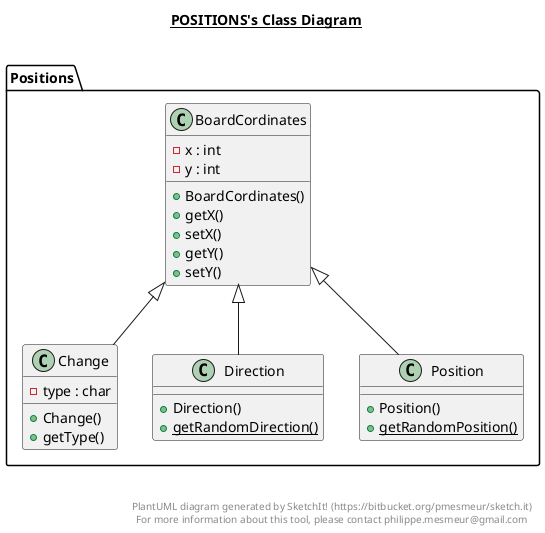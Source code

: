 @startuml

title __POSITIONS's Class Diagram__\n

  package Positions {
    class BoardCordinates {
        - x : int
        - y : int
        + BoardCordinates()
        + getX()
        + setX()
        + getY()
        + setY()
    }
  }
  

  package Positions {
    class Change {
        - type : char
        + Change()
        + getType()
    }
  }
  

  package Positions {
    class Direction {
        + Direction()
        {static} + getRandomDirection()
    }
  }
  

  package Positions {
    class Position {
        + Position()
        {static} + getRandomPosition()
    }
  }
  

  Change -up-|> BoardCordinates
  Direction -up-|> BoardCordinates
  Position -up-|> BoardCordinates


right footer


PlantUML diagram generated by SketchIt! (https://bitbucket.org/pmesmeur/sketch.it)
For more information about this tool, please contact philippe.mesmeur@gmail.com
endfooter

@enduml
